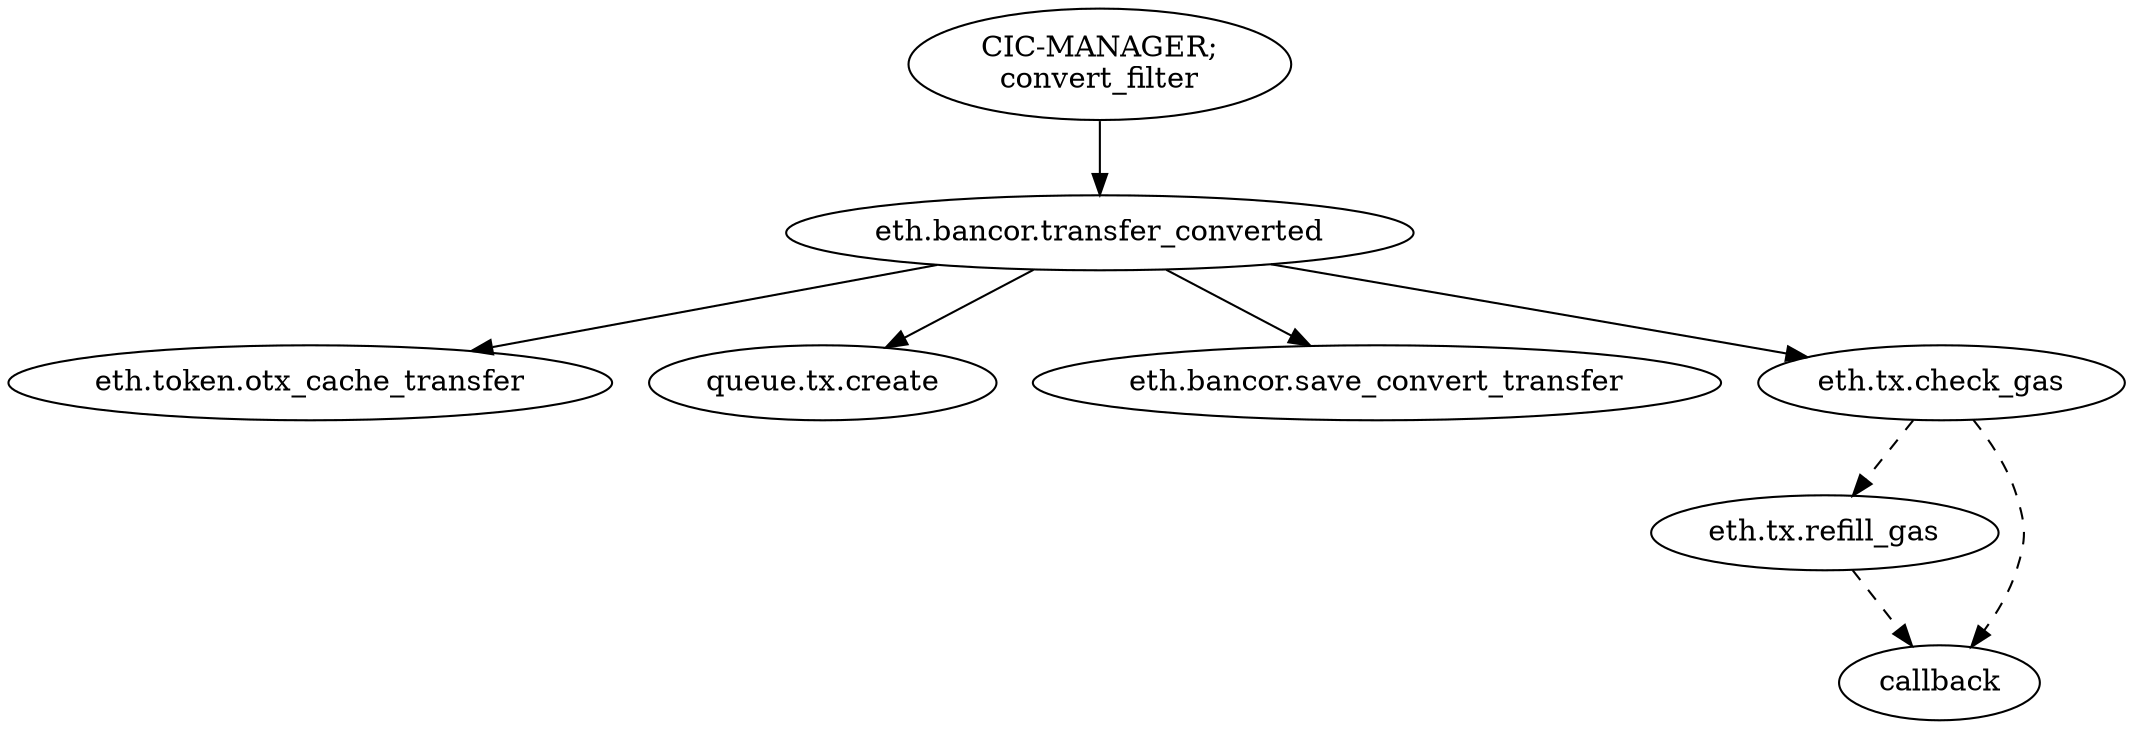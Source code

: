 digraph {

	tx [
		label="CIC-MANAGER;\nconvert_filter";
		shape="ellipse";
	];

	tx -> "eth.bancor.transfer_converted" -> "eth.token.otx_cache_transfer";
	"eth.bancor.transfer_converted" -> "queue.tx.create";
	"eth.bancor.transfer_converted" -> "eth.bancor.save_convert_transfer";
	"eth.bancor.transfer_converted" -> "eth.tx.check_gas";
	"eth.tx.check_gas" -> "eth.tx.refill_gas" [ style="dashed" ];
	"eth.tx.check_gas" -> callback [ style="dashed" ];
	"eth.tx.refill_gas" -> callback [ style="dashed" ];
}
